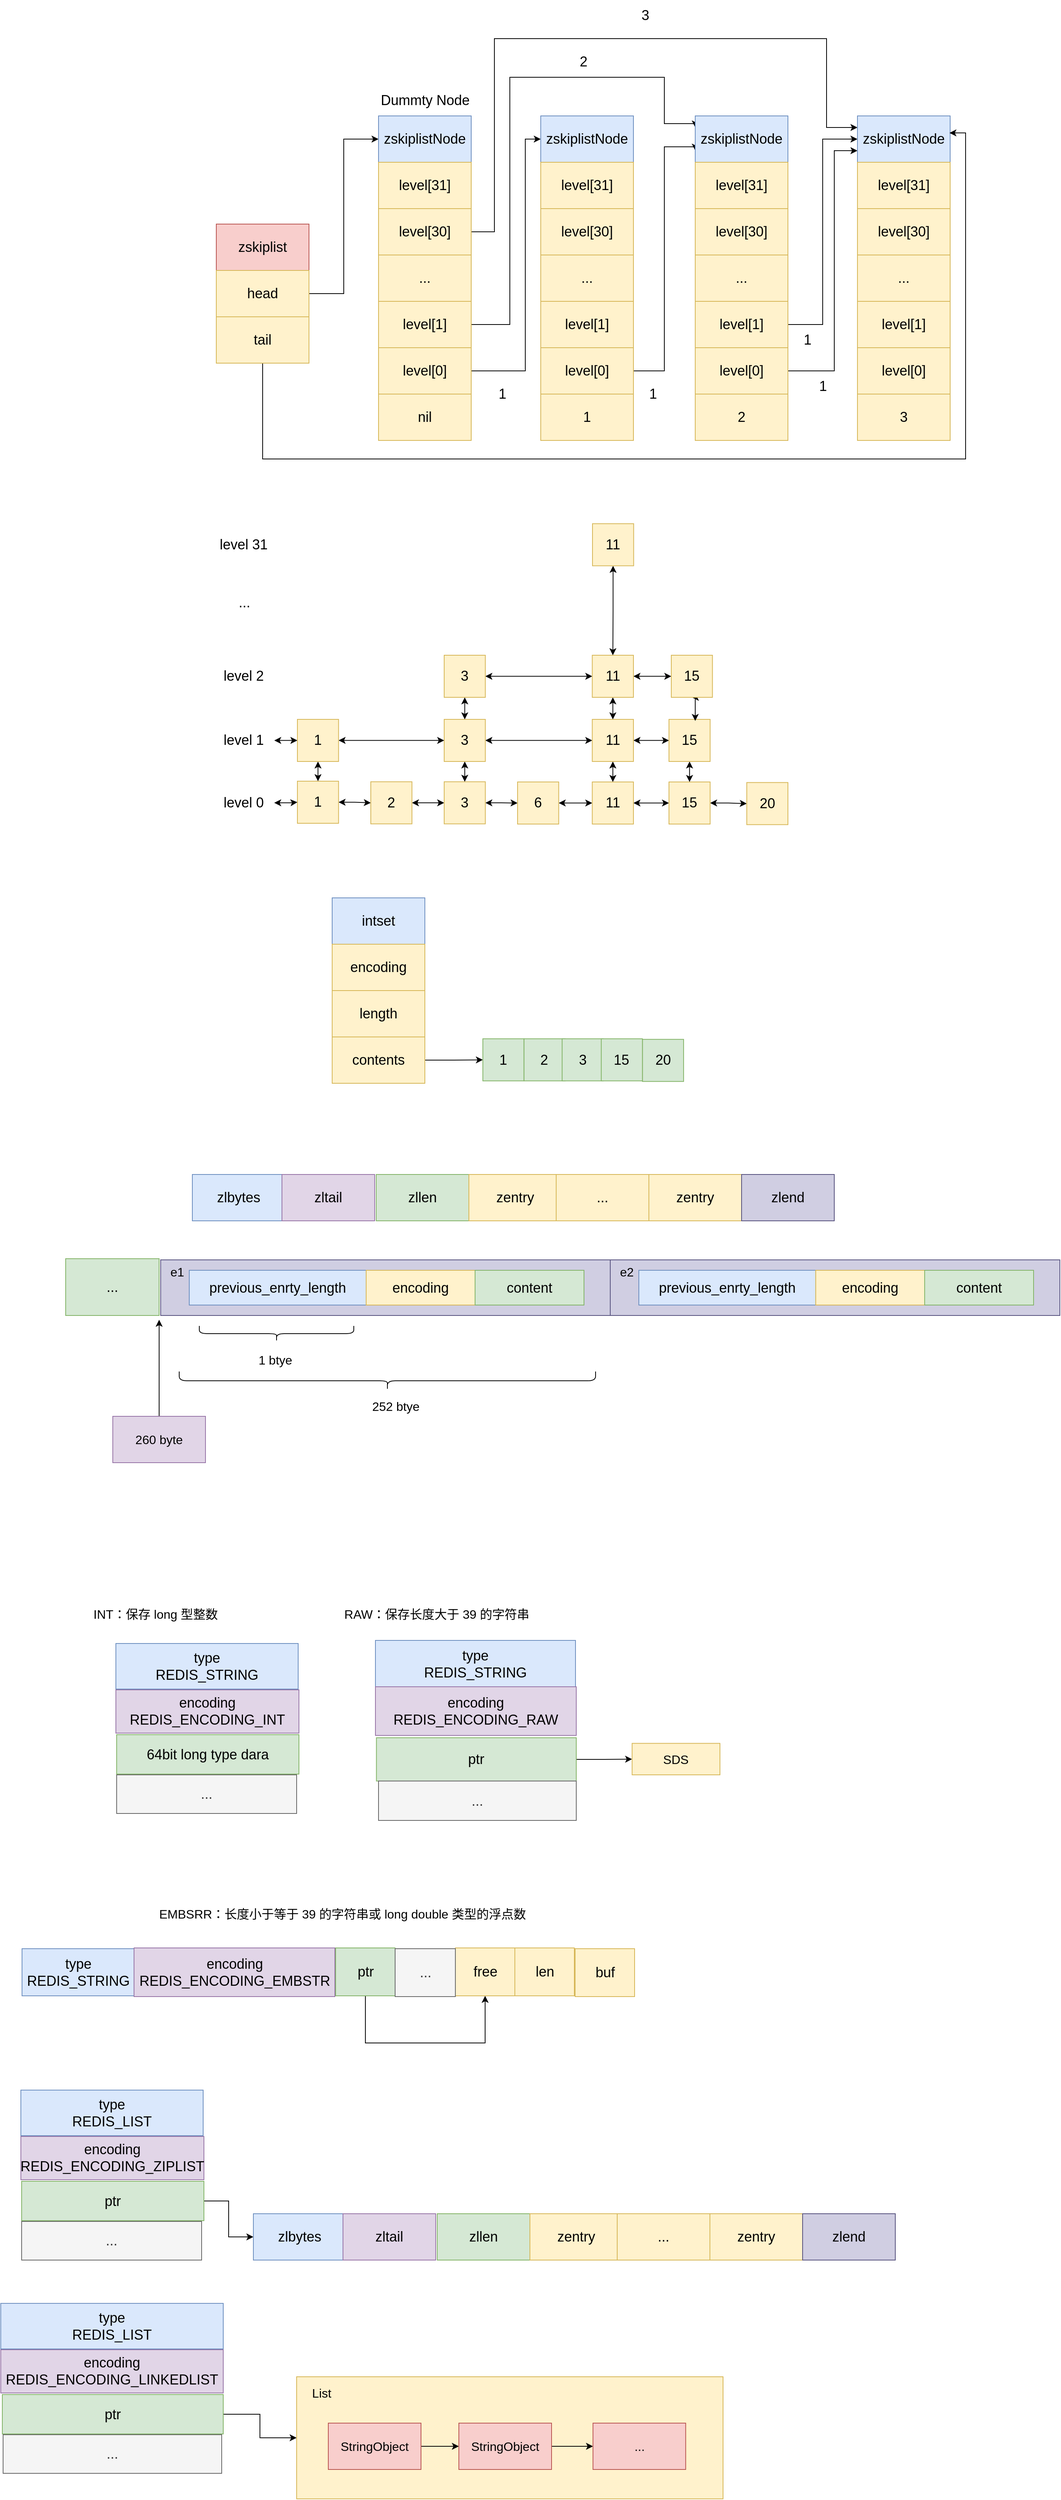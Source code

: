 <mxfile version="20.8.5" type="github">
  <diagram id="ZIAwAXZn9ePerRdKivL6" name="第 1 页">
    <mxGraphModel dx="2193" dy="955" grid="0" gridSize="10" guides="1" tooltips="1" connect="1" arrows="1" fold="1" page="0" pageScale="1" pageWidth="827" pageHeight="1169" math="0" shadow="0">
      <root>
        <mxCell id="0" />
        <mxCell id="1" parent="0" />
        <mxCell id="SnBnLp4Tew6um-3yCa1_-1" value="" style="rounded=0;whiteSpace=wrap;html=1;fillColor=#d0cee2;strokeColor=#56517e;" vertex="1" parent="1">
          <mxGeometry x="118" y="1670.5" width="582" height="72" as="geometry" />
        </mxCell>
        <mxCell id="UshNsqHxdjsS5kSMvI2R-27" style="edgeStyle=orthogonalEdgeStyle;rounded=0;orthogonalLoop=1;jettySize=auto;html=1;entryX=0;entryY=0.5;entryDx=0;entryDy=0;fontSize=18;" parent="1" source="UshNsqHxdjsS5kSMvI2R-106" target="UshNsqHxdjsS5kSMvI2R-2" edge="1">
          <mxGeometry relative="1" as="geometry" />
        </mxCell>
        <mxCell id="UshNsqHxdjsS5kSMvI2R-1" value="&lt;font style=&quot;font-size: 18px;&quot;&gt;zskiplist&lt;/font&gt;" style="rounded=0;whiteSpace=wrap;html=1;fillColor=#f8cecc;strokeColor=#b85450;" parent="1" vertex="1">
          <mxGeometry x="190" y="330" width="120" height="60" as="geometry" />
        </mxCell>
        <mxCell id="UshNsqHxdjsS5kSMvI2R-2" value="&lt;font style=&quot;font-size: 18px;&quot;&gt;zskiplistNode&lt;/font&gt;" style="rounded=0;whiteSpace=wrap;html=1;fillColor=#dae8fc;strokeColor=#6c8ebf;" parent="1" vertex="1">
          <mxGeometry x="400" y="190" width="120" height="60" as="geometry" />
        </mxCell>
        <mxCell id="UshNsqHxdjsS5kSMvI2R-4" value="&lt;font style=&quot;font-size: 18px;&quot;&gt;level[31]&lt;/font&gt;" style="rounded=0;whiteSpace=wrap;html=1;fillColor=#fff2cc;strokeColor=#d6b656;" parent="1" vertex="1">
          <mxGeometry x="400" y="250" width="120" height="60" as="geometry" />
        </mxCell>
        <mxCell id="UshNsqHxdjsS5kSMvI2R-42" style="edgeStyle=orthogonalEdgeStyle;rounded=0;orthogonalLoop=1;jettySize=auto;html=1;entryX=0;entryY=0.25;entryDx=0;entryDy=0;fontSize=18;" parent="1" source="UshNsqHxdjsS5kSMvI2R-5" target="UshNsqHxdjsS5kSMvI2R-31" edge="1">
          <mxGeometry relative="1" as="geometry">
            <Array as="points">
              <mxPoint x="550" y="340" />
              <mxPoint x="550" y="90" />
              <mxPoint x="980" y="90" />
              <mxPoint x="980" y="205" />
            </Array>
          </mxGeometry>
        </mxCell>
        <mxCell id="UshNsqHxdjsS5kSMvI2R-5" value="&lt;font style=&quot;font-size: 18px;&quot;&gt;level[30]&lt;/font&gt;" style="rounded=0;whiteSpace=wrap;html=1;fillColor=#fff2cc;strokeColor=#d6b656;" parent="1" vertex="1">
          <mxGeometry x="400" y="310" width="120" height="60" as="geometry" />
        </mxCell>
        <mxCell id="UshNsqHxdjsS5kSMvI2R-6" value="&lt;font style=&quot;font-size: 18px;&quot;&gt;...&lt;/font&gt;" style="rounded=0;whiteSpace=wrap;html=1;fillColor=#fff2cc;strokeColor=#d6b656;" parent="1" vertex="1">
          <mxGeometry x="400" y="370" width="120" height="60" as="geometry" />
        </mxCell>
        <mxCell id="UshNsqHxdjsS5kSMvI2R-30" style="edgeStyle=orthogonalEdgeStyle;rounded=0;orthogonalLoop=1;jettySize=auto;html=1;entryX=0;entryY=0.25;entryDx=0;entryDy=0;fontSize=18;" parent="1" source="UshNsqHxdjsS5kSMvI2R-7" target="UshNsqHxdjsS5kSMvI2R-19" edge="1">
          <mxGeometry relative="1" as="geometry">
            <Array as="points">
              <mxPoint x="570" y="460" />
              <mxPoint x="570" y="140" />
              <mxPoint x="770" y="140" />
              <mxPoint x="770" y="200" />
              <mxPoint x="830" y="200" />
              <mxPoint x="830" y="195" />
              <mxPoint x="810" y="195" />
            </Array>
          </mxGeometry>
        </mxCell>
        <mxCell id="UshNsqHxdjsS5kSMvI2R-7" value="&lt;font style=&quot;font-size: 18px;&quot;&gt;level[1]&lt;/font&gt;" style="rounded=0;whiteSpace=wrap;html=1;fillColor=#fff2cc;strokeColor=#d6b656;" parent="1" vertex="1">
          <mxGeometry x="400" y="430" width="120" height="60" as="geometry" />
        </mxCell>
        <mxCell id="UshNsqHxdjsS5kSMvI2R-28" style="edgeStyle=orthogonalEdgeStyle;rounded=0;orthogonalLoop=1;jettySize=auto;html=1;fontSize=18;entryX=0;entryY=0.5;entryDx=0;entryDy=0;" parent="1" source="UshNsqHxdjsS5kSMvI2R-8" target="UshNsqHxdjsS5kSMvI2R-11" edge="1">
          <mxGeometry relative="1" as="geometry">
            <Array as="points">
              <mxPoint x="590" y="520" />
              <mxPoint x="590" y="220" />
            </Array>
          </mxGeometry>
        </mxCell>
        <mxCell id="UshNsqHxdjsS5kSMvI2R-8" value="&lt;font style=&quot;font-size: 18px;&quot;&gt;level[0]&lt;/font&gt;" style="rounded=0;whiteSpace=wrap;html=1;fillColor=#fff2cc;strokeColor=#d6b656;" parent="1" vertex="1">
          <mxGeometry x="400" y="490" width="120" height="60" as="geometry" />
        </mxCell>
        <mxCell id="UshNsqHxdjsS5kSMvI2R-9" value="Dummty Node" style="text;html=1;align=center;verticalAlign=middle;resizable=0;points=[];autosize=1;strokeColor=none;fillColor=none;fontSize=18;" parent="1" vertex="1">
          <mxGeometry x="390" y="150" width="140" height="40" as="geometry" />
        </mxCell>
        <mxCell id="UshNsqHxdjsS5kSMvI2R-10" value="&lt;font style=&quot;font-size: 18px;&quot;&gt;nil&lt;/font&gt;" style="rounded=0;whiteSpace=wrap;html=1;fillColor=#fff2cc;strokeColor=#d6b656;" parent="1" vertex="1">
          <mxGeometry x="400" y="550" width="120" height="60" as="geometry" />
        </mxCell>
        <mxCell id="UshNsqHxdjsS5kSMvI2R-11" value="&lt;font style=&quot;font-size: 18px;&quot;&gt;zskiplistNode&lt;/font&gt;" style="rounded=0;whiteSpace=wrap;html=1;fillColor=#dae8fc;strokeColor=#6c8ebf;" parent="1" vertex="1">
          <mxGeometry x="610" y="190" width="120" height="60" as="geometry" />
        </mxCell>
        <mxCell id="UshNsqHxdjsS5kSMvI2R-12" value="&lt;font style=&quot;font-size: 18px;&quot;&gt;level[31]&lt;/font&gt;" style="rounded=0;whiteSpace=wrap;html=1;fillColor=#fff2cc;strokeColor=#d6b656;" parent="1" vertex="1">
          <mxGeometry x="610" y="250" width="120" height="60" as="geometry" />
        </mxCell>
        <mxCell id="UshNsqHxdjsS5kSMvI2R-13" value="&lt;font style=&quot;font-size: 18px;&quot;&gt;level[30]&lt;/font&gt;" style="rounded=0;whiteSpace=wrap;html=1;fillColor=#fff2cc;strokeColor=#d6b656;" parent="1" vertex="1">
          <mxGeometry x="610" y="310" width="120" height="60" as="geometry" />
        </mxCell>
        <mxCell id="UshNsqHxdjsS5kSMvI2R-14" value="&lt;font style=&quot;font-size: 18px;&quot;&gt;...&lt;/font&gt;" style="rounded=0;whiteSpace=wrap;html=1;fillColor=#fff2cc;strokeColor=#d6b656;" parent="1" vertex="1">
          <mxGeometry x="610" y="370" width="120" height="60" as="geometry" />
        </mxCell>
        <mxCell id="UshNsqHxdjsS5kSMvI2R-15" value="&lt;font style=&quot;font-size: 18px;&quot;&gt;level[1]&lt;/font&gt;" style="rounded=0;whiteSpace=wrap;html=1;fillColor=#fff2cc;strokeColor=#d6b656;" parent="1" vertex="1">
          <mxGeometry x="610" y="430" width="120" height="60" as="geometry" />
        </mxCell>
        <mxCell id="UshNsqHxdjsS5kSMvI2R-29" style="edgeStyle=orthogonalEdgeStyle;rounded=0;orthogonalLoop=1;jettySize=auto;html=1;entryX=0;entryY=0.75;entryDx=0;entryDy=0;fontSize=18;" parent="1" source="UshNsqHxdjsS5kSMvI2R-16" target="UshNsqHxdjsS5kSMvI2R-19" edge="1">
          <mxGeometry relative="1" as="geometry">
            <Array as="points">
              <mxPoint x="770" y="520" />
              <mxPoint x="770" y="230" />
              <mxPoint x="830" y="230" />
              <mxPoint x="830" y="225" />
            </Array>
          </mxGeometry>
        </mxCell>
        <mxCell id="UshNsqHxdjsS5kSMvI2R-16" value="&lt;font style=&quot;font-size: 18px;&quot;&gt;level[0]&lt;/font&gt;" style="rounded=0;whiteSpace=wrap;html=1;fillColor=#fff2cc;strokeColor=#d6b656;" parent="1" vertex="1">
          <mxGeometry x="610" y="490" width="120" height="60" as="geometry" />
        </mxCell>
        <mxCell id="UshNsqHxdjsS5kSMvI2R-18" value="&lt;font style=&quot;font-size: 18px;&quot;&gt;1&lt;/font&gt;" style="rounded=0;whiteSpace=wrap;html=1;fillColor=#fff2cc;strokeColor=#d6b656;" parent="1" vertex="1">
          <mxGeometry x="610" y="550" width="120" height="60" as="geometry" />
        </mxCell>
        <mxCell id="UshNsqHxdjsS5kSMvI2R-19" value="&lt;font style=&quot;font-size: 18px;&quot;&gt;zskiplistNode&lt;/font&gt;" style="rounded=0;whiteSpace=wrap;html=1;fillColor=#dae8fc;strokeColor=#6c8ebf;" parent="1" vertex="1">
          <mxGeometry x="810" y="190" width="120" height="60" as="geometry" />
        </mxCell>
        <mxCell id="UshNsqHxdjsS5kSMvI2R-20" value="&lt;font style=&quot;font-size: 18px;&quot;&gt;level[31]&lt;/font&gt;" style="rounded=0;whiteSpace=wrap;html=1;fillColor=#fff2cc;strokeColor=#d6b656;" parent="1" vertex="1">
          <mxGeometry x="810" y="250" width="120" height="60" as="geometry" />
        </mxCell>
        <mxCell id="UshNsqHxdjsS5kSMvI2R-21" value="&lt;font style=&quot;font-size: 18px;&quot;&gt;level[30]&lt;/font&gt;" style="rounded=0;whiteSpace=wrap;html=1;fillColor=#fff2cc;strokeColor=#d6b656;" parent="1" vertex="1">
          <mxGeometry x="810" y="310" width="120" height="60" as="geometry" />
        </mxCell>
        <mxCell id="UshNsqHxdjsS5kSMvI2R-22" value="&lt;font style=&quot;font-size: 18px;&quot;&gt;...&lt;/font&gt;" style="rounded=0;whiteSpace=wrap;html=1;fillColor=#fff2cc;strokeColor=#d6b656;" parent="1" vertex="1">
          <mxGeometry x="810" y="370" width="120" height="60" as="geometry" />
        </mxCell>
        <mxCell id="UshNsqHxdjsS5kSMvI2R-39" style="edgeStyle=orthogonalEdgeStyle;rounded=0;orthogonalLoop=1;jettySize=auto;html=1;fontSize=18;entryX=0;entryY=0.5;entryDx=0;entryDy=0;" parent="1" source="UshNsqHxdjsS5kSMvI2R-23" target="UshNsqHxdjsS5kSMvI2R-31" edge="1">
          <mxGeometry relative="1" as="geometry" />
        </mxCell>
        <mxCell id="UshNsqHxdjsS5kSMvI2R-23" value="&lt;font style=&quot;font-size: 18px;&quot;&gt;level[1]&lt;/font&gt;" style="rounded=0;whiteSpace=wrap;html=1;fillColor=#fff2cc;strokeColor=#d6b656;" parent="1" vertex="1">
          <mxGeometry x="810" y="430" width="120" height="60" as="geometry" />
        </mxCell>
        <mxCell id="UshNsqHxdjsS5kSMvI2R-40" style="edgeStyle=orthogonalEdgeStyle;rounded=0;orthogonalLoop=1;jettySize=auto;html=1;fontSize=18;entryX=0;entryY=0.75;entryDx=0;entryDy=0;" parent="1" source="UshNsqHxdjsS5kSMvI2R-24" target="UshNsqHxdjsS5kSMvI2R-31" edge="1">
          <mxGeometry relative="1" as="geometry">
            <Array as="points">
              <mxPoint x="990" y="520" />
              <mxPoint x="990" y="235" />
            </Array>
          </mxGeometry>
        </mxCell>
        <mxCell id="UshNsqHxdjsS5kSMvI2R-24" value="&lt;font style=&quot;font-size: 18px;&quot;&gt;level[0]&lt;/font&gt;" style="rounded=0;whiteSpace=wrap;html=1;fillColor=#fff2cc;strokeColor=#d6b656;" parent="1" vertex="1">
          <mxGeometry x="810" y="490" width="120" height="60" as="geometry" />
        </mxCell>
        <mxCell id="UshNsqHxdjsS5kSMvI2R-26" value="&lt;font style=&quot;font-size: 18px;&quot;&gt;2&lt;/font&gt;" style="rounded=0;whiteSpace=wrap;html=1;fillColor=#fff2cc;strokeColor=#d6b656;" parent="1" vertex="1">
          <mxGeometry x="810" y="550" width="120" height="60" as="geometry" />
        </mxCell>
        <mxCell id="UshNsqHxdjsS5kSMvI2R-31" value="&lt;font style=&quot;font-size: 18px;&quot;&gt;zskiplistNode&lt;/font&gt;" style="rounded=0;whiteSpace=wrap;html=1;fillColor=#dae8fc;strokeColor=#6c8ebf;" parent="1" vertex="1">
          <mxGeometry x="1020" y="190" width="120" height="60" as="geometry" />
        </mxCell>
        <mxCell id="UshNsqHxdjsS5kSMvI2R-32" value="&lt;font style=&quot;font-size: 18px;&quot;&gt;level[31]&lt;/font&gt;" style="rounded=0;whiteSpace=wrap;html=1;fillColor=#fff2cc;strokeColor=#d6b656;" parent="1" vertex="1">
          <mxGeometry x="1020" y="250" width="120" height="60" as="geometry" />
        </mxCell>
        <mxCell id="UshNsqHxdjsS5kSMvI2R-33" value="&lt;font style=&quot;font-size: 18px;&quot;&gt;level[30]&lt;/font&gt;" style="rounded=0;whiteSpace=wrap;html=1;fillColor=#fff2cc;strokeColor=#d6b656;" parent="1" vertex="1">
          <mxGeometry x="1020" y="310" width="120" height="60" as="geometry" />
        </mxCell>
        <mxCell id="UshNsqHxdjsS5kSMvI2R-34" value="&lt;font style=&quot;font-size: 18px;&quot;&gt;...&lt;/font&gt;" style="rounded=0;whiteSpace=wrap;html=1;fillColor=#fff2cc;strokeColor=#d6b656;" parent="1" vertex="1">
          <mxGeometry x="1020" y="370" width="120" height="60" as="geometry" />
        </mxCell>
        <mxCell id="UshNsqHxdjsS5kSMvI2R-35" value="&lt;font style=&quot;font-size: 18px;&quot;&gt;level[1]&lt;/font&gt;" style="rounded=0;whiteSpace=wrap;html=1;fillColor=#fff2cc;strokeColor=#d6b656;" parent="1" vertex="1">
          <mxGeometry x="1020" y="430" width="120" height="60" as="geometry" />
        </mxCell>
        <mxCell id="UshNsqHxdjsS5kSMvI2R-36" value="&lt;font style=&quot;font-size: 18px;&quot;&gt;level[0]&lt;/font&gt;" style="rounded=0;whiteSpace=wrap;html=1;fillColor=#fff2cc;strokeColor=#d6b656;" parent="1" vertex="1">
          <mxGeometry x="1020" y="490" width="120" height="60" as="geometry" />
        </mxCell>
        <mxCell id="UshNsqHxdjsS5kSMvI2R-38" value="&lt;font style=&quot;font-size: 18px;&quot;&gt;3&lt;/font&gt;" style="rounded=0;whiteSpace=wrap;html=1;fillColor=#fff2cc;strokeColor=#d6b656;" parent="1" vertex="1">
          <mxGeometry x="1020" y="550" width="120" height="60" as="geometry" />
        </mxCell>
        <mxCell id="UshNsqHxdjsS5kSMvI2R-43" value="3" style="text;html=1;align=center;verticalAlign=middle;resizable=0;points=[];autosize=1;strokeColor=none;fillColor=none;fontSize=18;" parent="1" vertex="1">
          <mxGeometry x="730" y="40" width="30" height="40" as="geometry" />
        </mxCell>
        <mxCell id="UshNsqHxdjsS5kSMvI2R-44" value="1" style="text;html=1;align=center;verticalAlign=middle;resizable=0;points=[];autosize=1;strokeColor=none;fillColor=none;fontSize=18;" parent="1" vertex="1">
          <mxGeometry x="545" y="530" width="30" height="40" as="geometry" />
        </mxCell>
        <mxCell id="UshNsqHxdjsS5kSMvI2R-45" value="1" style="text;html=1;align=center;verticalAlign=middle;resizable=0;points=[];autosize=1;strokeColor=none;fillColor=none;fontSize=18;" parent="1" vertex="1">
          <mxGeometry x="740" y="530" width="30" height="40" as="geometry" />
        </mxCell>
        <mxCell id="UshNsqHxdjsS5kSMvI2R-46" value="1" style="text;html=1;align=center;verticalAlign=middle;resizable=0;points=[];autosize=1;strokeColor=none;fillColor=none;fontSize=18;" parent="1" vertex="1">
          <mxGeometry x="960" y="520" width="30" height="40" as="geometry" />
        </mxCell>
        <mxCell id="UshNsqHxdjsS5kSMvI2R-47" value="1" style="text;html=1;align=center;verticalAlign=middle;resizable=0;points=[];autosize=1;strokeColor=none;fillColor=none;fontSize=18;" parent="1" vertex="1">
          <mxGeometry x="940" y="460" width="30" height="40" as="geometry" />
        </mxCell>
        <mxCell id="UshNsqHxdjsS5kSMvI2R-48" value="2" style="text;html=1;align=center;verticalAlign=middle;resizable=0;points=[];autosize=1;strokeColor=none;fillColor=none;fontSize=18;" parent="1" vertex="1">
          <mxGeometry x="650" y="100" width="30" height="40" as="geometry" />
        </mxCell>
        <mxCell id="UshNsqHxdjsS5kSMvI2R-64" value="" style="edgeStyle=orthogonalEdgeStyle;rounded=0;orthogonalLoop=1;jettySize=auto;html=1;fontSize=18;startArrow=classic;startFill=1;" parent="1" source="UshNsqHxdjsS5kSMvI2R-50" target="UshNsqHxdjsS5kSMvI2R-57" edge="1">
          <mxGeometry relative="1" as="geometry" />
        </mxCell>
        <mxCell id="UshNsqHxdjsS5kSMvI2R-50" value="&lt;font style=&quot;font-size: 18px;&quot;&gt;1&lt;/font&gt;" style="rounded=0;whiteSpace=wrap;html=1;fillColor=#fff2cc;strokeColor=#d6b656;" parent="1" vertex="1">
          <mxGeometry x="295" y="1051" width="53.29" height="54.5" as="geometry" />
        </mxCell>
        <mxCell id="UshNsqHxdjsS5kSMvI2R-51" value="level 31" style="text;html=1;align=center;verticalAlign=middle;resizable=0;points=[];autosize=1;strokeColor=none;fillColor=none;fontSize=18;" parent="1" vertex="1">
          <mxGeometry x="180" y="725" width="90" height="40" as="geometry" />
        </mxCell>
        <mxCell id="UshNsqHxdjsS5kSMvI2R-52" value="..." style="text;html=1;align=center;verticalAlign=middle;resizable=0;points=[];autosize=1;strokeColor=none;fillColor=none;fontSize=18;" parent="1" vertex="1">
          <mxGeometry x="209" y="803" width="33" height="34" as="geometry" />
        </mxCell>
        <mxCell id="UshNsqHxdjsS5kSMvI2R-54" value="level 2" style="text;html=1;align=center;verticalAlign=middle;resizable=0;points=[];autosize=1;strokeColor=none;fillColor=none;fontSize=18;" parent="1" vertex="1">
          <mxGeometry x="185" y="895.25" width="80" height="40" as="geometry" />
        </mxCell>
        <mxCell id="UshNsqHxdjsS5kSMvI2R-85" value="" style="edgeStyle=orthogonalEdgeStyle;rounded=0;orthogonalLoop=1;jettySize=auto;html=1;fontSize=18;startArrow=classic;startFill=1;" parent="1" source="UshNsqHxdjsS5kSMvI2R-55" target="UshNsqHxdjsS5kSMvI2R-80" edge="1">
          <mxGeometry relative="1" as="geometry" />
        </mxCell>
        <mxCell id="UshNsqHxdjsS5kSMvI2R-55" value="level 1" style="text;html=1;align=center;verticalAlign=middle;resizable=0;points=[];autosize=1;strokeColor=none;fillColor=none;fontSize=18;" parent="1" vertex="1">
          <mxGeometry x="185" y="978.25" width="80" height="40" as="geometry" />
        </mxCell>
        <mxCell id="UshNsqHxdjsS5kSMvI2R-86" value="" style="edgeStyle=orthogonalEdgeStyle;rounded=0;orthogonalLoop=1;jettySize=auto;html=1;fontSize=18;startArrow=classic;startFill=1;" parent="1" source="UshNsqHxdjsS5kSMvI2R-56" target="UshNsqHxdjsS5kSMvI2R-50" edge="1">
          <mxGeometry relative="1" as="geometry" />
        </mxCell>
        <mxCell id="UshNsqHxdjsS5kSMvI2R-56" value="level 0" style="text;html=1;align=center;verticalAlign=middle;resizable=0;points=[];autosize=1;strokeColor=none;fillColor=none;fontSize=18;" parent="1" vertex="1">
          <mxGeometry x="185" y="1059" width="80" height="40" as="geometry" />
        </mxCell>
        <mxCell id="UshNsqHxdjsS5kSMvI2R-65" value="" style="edgeStyle=orthogonalEdgeStyle;rounded=0;orthogonalLoop=1;jettySize=auto;html=1;fontSize=18;startArrow=classic;startFill=1;" parent="1" source="UshNsqHxdjsS5kSMvI2R-57" target="UshNsqHxdjsS5kSMvI2R-58" edge="1">
          <mxGeometry relative="1" as="geometry" />
        </mxCell>
        <mxCell id="UshNsqHxdjsS5kSMvI2R-57" value="&lt;font style=&quot;font-size: 18px;&quot;&gt;2&lt;/font&gt;" style="rounded=0;whiteSpace=wrap;html=1;fillColor=#fff2cc;strokeColor=#d6b656;" parent="1" vertex="1">
          <mxGeometry x="390" y="1051.75" width="53.29" height="54.5" as="geometry" />
        </mxCell>
        <mxCell id="UshNsqHxdjsS5kSMvI2R-66" value="" style="edgeStyle=orthogonalEdgeStyle;rounded=0;orthogonalLoop=1;jettySize=auto;html=1;fontSize=18;startArrow=classic;startFill=1;" parent="1" source="UshNsqHxdjsS5kSMvI2R-58" target="UshNsqHxdjsS5kSMvI2R-60" edge="1">
          <mxGeometry relative="1" as="geometry" />
        </mxCell>
        <mxCell id="UshNsqHxdjsS5kSMvI2R-58" value="&lt;font style=&quot;font-size: 18px;&quot;&gt;3&lt;/font&gt;" style="rounded=0;whiteSpace=wrap;html=1;fillColor=#fff2cc;strokeColor=#d6b656;" parent="1" vertex="1">
          <mxGeometry x="485" y="1051.75" width="53.29" height="54.5" as="geometry" />
        </mxCell>
        <mxCell id="UshNsqHxdjsS5kSMvI2R-67" value="" style="edgeStyle=orthogonalEdgeStyle;rounded=0;orthogonalLoop=1;jettySize=auto;html=1;fontSize=18;startArrow=classic;startFill=1;" parent="1" source="UshNsqHxdjsS5kSMvI2R-60" target="UshNsqHxdjsS5kSMvI2R-61" edge="1">
          <mxGeometry relative="1" as="geometry" />
        </mxCell>
        <mxCell id="UshNsqHxdjsS5kSMvI2R-60" value="&lt;font style=&quot;font-size: 18px;&quot;&gt;6&lt;/font&gt;" style="rounded=0;whiteSpace=wrap;html=1;fillColor=#fff2cc;strokeColor=#d6b656;" parent="1" vertex="1">
          <mxGeometry x="580" y="1052" width="53.29" height="54.5" as="geometry" />
        </mxCell>
        <mxCell id="UshNsqHxdjsS5kSMvI2R-68" value="" style="edgeStyle=orthogonalEdgeStyle;rounded=0;orthogonalLoop=1;jettySize=auto;html=1;fontSize=18;startArrow=classic;startFill=1;" parent="1" source="UshNsqHxdjsS5kSMvI2R-61" target="UshNsqHxdjsS5kSMvI2R-62" edge="1">
          <mxGeometry relative="1" as="geometry" />
        </mxCell>
        <mxCell id="UshNsqHxdjsS5kSMvI2R-61" value="&lt;font style=&quot;font-size: 18px;&quot;&gt;11&lt;/font&gt;" style="rounded=0;whiteSpace=wrap;html=1;fillColor=#fff2cc;strokeColor=#d6b656;" parent="1" vertex="1">
          <mxGeometry x="676.71" y="1052" width="53.29" height="54.5" as="geometry" />
        </mxCell>
        <mxCell id="UshNsqHxdjsS5kSMvI2R-69" value="" style="edgeStyle=orthogonalEdgeStyle;rounded=0;orthogonalLoop=1;jettySize=auto;html=1;fontSize=18;startArrow=classic;startFill=1;" parent="1" source="UshNsqHxdjsS5kSMvI2R-62" target="UshNsqHxdjsS5kSMvI2R-63" edge="1">
          <mxGeometry relative="1" as="geometry" />
        </mxCell>
        <mxCell id="UshNsqHxdjsS5kSMvI2R-62" value="&lt;font style=&quot;font-size: 18px;&quot;&gt;15&lt;/font&gt;" style="rounded=0;whiteSpace=wrap;html=1;fillColor=#fff2cc;strokeColor=#d6b656;" parent="1" vertex="1">
          <mxGeometry x="776" y="1052" width="53.29" height="54.5" as="geometry" />
        </mxCell>
        <mxCell id="UshNsqHxdjsS5kSMvI2R-63" value="&lt;font style=&quot;font-size: 18px;&quot;&gt;20&lt;/font&gt;" style="rounded=0;whiteSpace=wrap;html=1;fillColor=#fff2cc;strokeColor=#d6b656;" parent="1" vertex="1">
          <mxGeometry x="876.71" y="1052.75" width="53.29" height="54.5" as="geometry" />
        </mxCell>
        <mxCell id="UshNsqHxdjsS5kSMvI2R-88" style="edgeStyle=orthogonalEdgeStyle;rounded=0;orthogonalLoop=1;jettySize=auto;html=1;fontSize=18;startArrow=classic;startFill=1;" parent="1" source="UshNsqHxdjsS5kSMvI2R-78" target="UshNsqHxdjsS5kSMvI2R-81" edge="1">
          <mxGeometry relative="1" as="geometry" />
        </mxCell>
        <mxCell id="UshNsqHxdjsS5kSMvI2R-91" value="" style="edgeStyle=orthogonalEdgeStyle;rounded=0;orthogonalLoop=1;jettySize=auto;html=1;fontSize=18;startArrow=classic;startFill=1;" parent="1" source="UshNsqHxdjsS5kSMvI2R-78" target="UshNsqHxdjsS5kSMvI2R-58" edge="1">
          <mxGeometry relative="1" as="geometry" />
        </mxCell>
        <mxCell id="UshNsqHxdjsS5kSMvI2R-78" value="&lt;font style=&quot;font-size: 18px;&quot;&gt;3&lt;/font&gt;" style="rounded=0;whiteSpace=wrap;html=1;fillColor=#fff2cc;strokeColor=#d6b656;" parent="1" vertex="1">
          <mxGeometry x="485" y="971" width="53.29" height="54.5" as="geometry" />
        </mxCell>
        <mxCell id="UshNsqHxdjsS5kSMvI2R-87" style="edgeStyle=orthogonalEdgeStyle;rounded=0;orthogonalLoop=1;jettySize=auto;html=1;fontSize=18;startArrow=classic;startFill=1;" parent="1" source="UshNsqHxdjsS5kSMvI2R-80" target="UshNsqHxdjsS5kSMvI2R-78" edge="1">
          <mxGeometry relative="1" as="geometry" />
        </mxCell>
        <mxCell id="UshNsqHxdjsS5kSMvI2R-90" value="" style="edgeStyle=orthogonalEdgeStyle;rounded=0;orthogonalLoop=1;jettySize=auto;html=1;fontSize=18;startArrow=classic;startFill=1;" parent="1" source="UshNsqHxdjsS5kSMvI2R-80" target="UshNsqHxdjsS5kSMvI2R-50" edge="1">
          <mxGeometry relative="1" as="geometry" />
        </mxCell>
        <mxCell id="UshNsqHxdjsS5kSMvI2R-80" value="&lt;font style=&quot;font-size: 18px;&quot;&gt;1&lt;/font&gt;" style="rounded=0;whiteSpace=wrap;html=1;fillColor=#fff2cc;strokeColor=#d6b656;" parent="1" vertex="1">
          <mxGeometry x="295" y="971" width="53.29" height="54.5" as="geometry" />
        </mxCell>
        <mxCell id="UshNsqHxdjsS5kSMvI2R-89" style="edgeStyle=orthogonalEdgeStyle;rounded=0;orthogonalLoop=1;jettySize=auto;html=1;entryX=0;entryY=0.5;entryDx=0;entryDy=0;fontSize=18;startArrow=classic;startFill=1;" parent="1" source="UshNsqHxdjsS5kSMvI2R-81" target="UshNsqHxdjsS5kSMvI2R-83" edge="1">
          <mxGeometry relative="1" as="geometry" />
        </mxCell>
        <mxCell id="UshNsqHxdjsS5kSMvI2R-92" value="" style="edgeStyle=orthogonalEdgeStyle;rounded=0;orthogonalLoop=1;jettySize=auto;html=1;fontSize=18;startArrow=classic;startFill=1;" parent="1" source="UshNsqHxdjsS5kSMvI2R-81" target="UshNsqHxdjsS5kSMvI2R-61" edge="1">
          <mxGeometry relative="1" as="geometry" />
        </mxCell>
        <mxCell id="UshNsqHxdjsS5kSMvI2R-81" value="&lt;font style=&quot;font-size: 18px;&quot;&gt;11&lt;/font&gt;" style="rounded=0;whiteSpace=wrap;html=1;fillColor=#fff2cc;strokeColor=#d6b656;" parent="1" vertex="1">
          <mxGeometry x="676.71" y="971" width="53.29" height="54.5" as="geometry" />
        </mxCell>
        <mxCell id="UshNsqHxdjsS5kSMvI2R-93" value="" style="edgeStyle=orthogonalEdgeStyle;rounded=0;orthogonalLoop=1;jettySize=auto;html=1;fontSize=18;startArrow=classic;startFill=1;" parent="1" source="UshNsqHxdjsS5kSMvI2R-83" target="UshNsqHxdjsS5kSMvI2R-62" edge="1">
          <mxGeometry relative="1" as="geometry" />
        </mxCell>
        <mxCell id="UshNsqHxdjsS5kSMvI2R-83" value="&lt;font style=&quot;font-size: 18px;&quot;&gt;15&lt;/font&gt;" style="rounded=0;whiteSpace=wrap;html=1;fillColor=#fff2cc;strokeColor=#d6b656;" parent="1" vertex="1">
          <mxGeometry x="776" y="971" width="53.29" height="54.5" as="geometry" />
        </mxCell>
        <mxCell id="UshNsqHxdjsS5kSMvI2R-98" style="edgeStyle=orthogonalEdgeStyle;rounded=0;orthogonalLoop=1;jettySize=auto;html=1;fontSize=18;startArrow=classic;startFill=1;" parent="1" source="UshNsqHxdjsS5kSMvI2R-94" target="UshNsqHxdjsS5kSMvI2R-96" edge="1">
          <mxGeometry relative="1" as="geometry" />
        </mxCell>
        <mxCell id="UshNsqHxdjsS5kSMvI2R-102" style="edgeStyle=orthogonalEdgeStyle;rounded=0;orthogonalLoop=1;jettySize=auto;html=1;fontSize=18;startArrow=classic;startFill=1;" parent="1" source="UshNsqHxdjsS5kSMvI2R-94" target="UshNsqHxdjsS5kSMvI2R-78" edge="1">
          <mxGeometry relative="1" as="geometry" />
        </mxCell>
        <mxCell id="UshNsqHxdjsS5kSMvI2R-94" value="&lt;font style=&quot;font-size: 18px;&quot;&gt;3&lt;/font&gt;" style="rounded=0;whiteSpace=wrap;html=1;fillColor=#fff2cc;strokeColor=#d6b656;" parent="1" vertex="1">
          <mxGeometry x="485" y="888" width="53.29" height="54.5" as="geometry" />
        </mxCell>
        <mxCell id="UshNsqHxdjsS5kSMvI2R-99" style="edgeStyle=orthogonalEdgeStyle;rounded=0;orthogonalLoop=1;jettySize=auto;html=1;fontSize=18;startArrow=classic;startFill=1;" parent="1" source="UshNsqHxdjsS5kSMvI2R-96" target="UshNsqHxdjsS5kSMvI2R-97" edge="1">
          <mxGeometry relative="1" as="geometry" />
        </mxCell>
        <mxCell id="UshNsqHxdjsS5kSMvI2R-101" style="edgeStyle=orthogonalEdgeStyle;rounded=0;orthogonalLoop=1;jettySize=auto;html=1;fontSize=18;startArrow=classic;startFill=1;" parent="1" source="UshNsqHxdjsS5kSMvI2R-96" target="UshNsqHxdjsS5kSMvI2R-81" edge="1">
          <mxGeometry relative="1" as="geometry" />
        </mxCell>
        <mxCell id="UshNsqHxdjsS5kSMvI2R-96" value="&lt;font style=&quot;font-size: 18px;&quot;&gt;11&lt;/font&gt;" style="rounded=0;whiteSpace=wrap;html=1;fillColor=#fff2cc;strokeColor=#d6b656;" parent="1" vertex="1">
          <mxGeometry x="676.71" y="888" width="53.29" height="54.5" as="geometry" />
        </mxCell>
        <mxCell id="UshNsqHxdjsS5kSMvI2R-100" style="edgeStyle=orthogonalEdgeStyle;rounded=0;orthogonalLoop=1;jettySize=auto;html=1;exitX=0.5;exitY=1;exitDx=0;exitDy=0;entryX=0.638;entryY=0.037;entryDx=0;entryDy=0;entryPerimeter=0;fontSize=18;startArrow=classic;startFill=1;" parent="1" source="UshNsqHxdjsS5kSMvI2R-97" target="UshNsqHxdjsS5kSMvI2R-83" edge="1">
          <mxGeometry relative="1" as="geometry" />
        </mxCell>
        <mxCell id="UshNsqHxdjsS5kSMvI2R-97" value="&lt;font style=&quot;font-size: 18px;&quot;&gt;15&lt;/font&gt;" style="rounded=0;whiteSpace=wrap;html=1;fillColor=#fff2cc;strokeColor=#d6b656;" parent="1" vertex="1">
          <mxGeometry x="779" y="888" width="53.29" height="54.5" as="geometry" />
        </mxCell>
        <mxCell id="UshNsqHxdjsS5kSMvI2R-104" style="edgeStyle=orthogonalEdgeStyle;rounded=0;orthogonalLoop=1;jettySize=auto;html=1;entryX=0.5;entryY=0;entryDx=0;entryDy=0;fontSize=18;startArrow=classic;startFill=1;" parent="1" source="UshNsqHxdjsS5kSMvI2R-103" target="UshNsqHxdjsS5kSMvI2R-96" edge="1">
          <mxGeometry relative="1" as="geometry" />
        </mxCell>
        <mxCell id="UshNsqHxdjsS5kSMvI2R-103" value="&lt;font style=&quot;font-size: 18px;&quot;&gt;11&lt;/font&gt;" style="rounded=0;whiteSpace=wrap;html=1;fillColor=#fff2cc;strokeColor=#d6b656;" parent="1" vertex="1">
          <mxGeometry x="677" y="717.75" width="53.29" height="54.5" as="geometry" />
        </mxCell>
        <mxCell id="UshNsqHxdjsS5kSMvI2R-106" value="&lt;font style=&quot;font-size: 18px;&quot;&gt;head&lt;/font&gt;" style="rounded=0;whiteSpace=wrap;html=1;fillColor=#fff2cc;strokeColor=#d6b656;" parent="1" vertex="1">
          <mxGeometry x="190" y="390" width="120" height="60" as="geometry" />
        </mxCell>
        <mxCell id="UshNsqHxdjsS5kSMvI2R-109" style="edgeStyle=orthogonalEdgeStyle;rounded=0;orthogonalLoop=1;jettySize=auto;html=1;entryX=0.992;entryY=0.367;entryDx=0;entryDy=0;entryPerimeter=0;fontSize=18;startArrow=none;startFill=0;" parent="1" source="UshNsqHxdjsS5kSMvI2R-107" target="UshNsqHxdjsS5kSMvI2R-31" edge="1">
          <mxGeometry relative="1" as="geometry">
            <Array as="points">
              <mxPoint x="250" y="634" />
              <mxPoint x="1160" y="634" />
              <mxPoint x="1160" y="212" />
            </Array>
          </mxGeometry>
        </mxCell>
        <mxCell id="UshNsqHxdjsS5kSMvI2R-107" value="&lt;font style=&quot;font-size: 18px;&quot;&gt;tail&lt;/font&gt;" style="rounded=0;whiteSpace=wrap;html=1;fillColor=#fff2cc;strokeColor=#d6b656;" parent="1" vertex="1">
          <mxGeometry x="190" y="450" width="120" height="60" as="geometry" />
        </mxCell>
        <mxCell id="gjb0lOqH7ImPk5u6-Pmm-1" value="&lt;span style=&quot;font-size: 18px;&quot;&gt;intset&lt;/span&gt;" style="rounded=0;whiteSpace=wrap;html=1;fillColor=#dae8fc;strokeColor=#6c8ebf;" parent="1" vertex="1">
          <mxGeometry x="340" y="1202" width="120" height="60" as="geometry" />
        </mxCell>
        <mxCell id="gjb0lOqH7ImPk5u6-Pmm-2" value="&lt;span style=&quot;font-size: 18px;&quot;&gt;encoding&lt;/span&gt;" style="rounded=0;whiteSpace=wrap;html=1;fillColor=#fff2cc;strokeColor=#d6b656;" parent="1" vertex="1">
          <mxGeometry x="340" y="1262" width="120" height="60" as="geometry" />
        </mxCell>
        <mxCell id="gjb0lOqH7ImPk5u6-Pmm-3" value="&lt;span style=&quot;font-size: 18px;&quot;&gt;length&lt;/span&gt;" style="rounded=0;whiteSpace=wrap;html=1;fillColor=#fff2cc;strokeColor=#d6b656;" parent="1" vertex="1">
          <mxGeometry x="340" y="1322" width="120" height="60" as="geometry" />
        </mxCell>
        <mxCell id="gjb0lOqH7ImPk5u6-Pmm-11" style="edgeStyle=orthogonalEdgeStyle;rounded=0;orthogonalLoop=1;jettySize=auto;html=1;entryX=0;entryY=0.5;entryDx=0;entryDy=0;" parent="1" source="gjb0lOqH7ImPk5u6-Pmm-4" target="gjb0lOqH7ImPk5u6-Pmm-6" edge="1">
          <mxGeometry relative="1" as="geometry" />
        </mxCell>
        <mxCell id="gjb0lOqH7ImPk5u6-Pmm-4" value="&lt;font style=&quot;font-size: 18px;&quot;&gt;contents&lt;/font&gt;" style="rounded=0;whiteSpace=wrap;html=1;fillColor=#fff2cc;strokeColor=#d6b656;" parent="1" vertex="1">
          <mxGeometry x="340" y="1382" width="120" height="60" as="geometry" />
        </mxCell>
        <mxCell id="gjb0lOqH7ImPk5u6-Pmm-6" value="&lt;font style=&quot;font-size: 18px;&quot;&gt;1&lt;/font&gt;" style="rounded=0;whiteSpace=wrap;html=1;fillColor=#d5e8d4;strokeColor=#82b366;" parent="1" vertex="1">
          <mxGeometry x="535.07" y="1384.38" width="53.29" height="54.5" as="geometry" />
        </mxCell>
        <mxCell id="gjb0lOqH7ImPk5u6-Pmm-7" value="&lt;font style=&quot;font-size: 18px;&quot;&gt;2&lt;/font&gt;" style="rounded=0;whiteSpace=wrap;html=1;fillColor=#d5e8d4;strokeColor=#82b366;" parent="1" vertex="1">
          <mxGeometry x="588.36" y="1384.38" width="53.29" height="54.5" as="geometry" />
        </mxCell>
        <mxCell id="gjb0lOqH7ImPk5u6-Pmm-8" value="&lt;font style=&quot;font-size: 18px;&quot;&gt;3&lt;/font&gt;" style="rounded=0;whiteSpace=wrap;html=1;fillColor=#d5e8d4;strokeColor=#82b366;" parent="1" vertex="1">
          <mxGeometry x="637.71" y="1384.38" width="53.29" height="54.5" as="geometry" />
        </mxCell>
        <mxCell id="gjb0lOqH7ImPk5u6-Pmm-9" value="&lt;font style=&quot;font-size: 18px;&quot;&gt;20&lt;/font&gt;" style="rounded=0;whiteSpace=wrap;html=1;fillColor=#d5e8d4;strokeColor=#82b366;" parent="1" vertex="1">
          <mxGeometry x="741.65" y="1385.13" width="53.29" height="54.5" as="geometry" />
        </mxCell>
        <mxCell id="gjb0lOqH7ImPk5u6-Pmm-10" value="&lt;font style=&quot;font-size: 18px;&quot;&gt;15&lt;/font&gt;" style="rounded=0;whiteSpace=wrap;html=1;fillColor=#d5e8d4;strokeColor=#82b366;" parent="1" vertex="1">
          <mxGeometry x="688.36" y="1384.38" width="53.29" height="54.5" as="geometry" />
        </mxCell>
        <mxCell id="gjb0lOqH7ImPk5u6-Pmm-17" value="&lt;font style=&quot;font-size: 18px;&quot;&gt;zlbytes&lt;/font&gt;" style="rounded=0;whiteSpace=wrap;html=1;fillColor=#dae8fc;strokeColor=#6c8ebf;" parent="1" vertex="1">
          <mxGeometry x="159" y="1560" width="120" height="60" as="geometry" />
        </mxCell>
        <mxCell id="gjb0lOqH7ImPk5u6-Pmm-18" value="&lt;font style=&quot;font-size: 18px;&quot;&gt;zltail&lt;/font&gt;" style="rounded=0;whiteSpace=wrap;html=1;fillColor=#e1d5e7;strokeColor=#9673a6;" parent="1" vertex="1">
          <mxGeometry x="275" y="1560" width="120" height="60" as="geometry" />
        </mxCell>
        <mxCell id="gjb0lOqH7ImPk5u6-Pmm-19" value="&lt;font style=&quot;font-size: 18px;&quot;&gt;zllen&lt;/font&gt;" style="rounded=0;whiteSpace=wrap;html=1;fillColor=#d5e8d4;strokeColor=#82b366;" parent="1" vertex="1">
          <mxGeometry x="397" y="1560" width="120" height="60" as="geometry" />
        </mxCell>
        <mxCell id="gjb0lOqH7ImPk5u6-Pmm-20" value="&lt;font style=&quot;font-size: 18px;&quot;&gt;zentry&lt;/font&gt;" style="rounded=0;whiteSpace=wrap;html=1;fillColor=#fff2cc;strokeColor=#d6b656;" parent="1" vertex="1">
          <mxGeometry x="517" y="1560" width="120" height="60" as="geometry" />
        </mxCell>
        <mxCell id="gjb0lOqH7ImPk5u6-Pmm-21" value="&lt;font style=&quot;font-size: 18px;&quot;&gt;...&lt;/font&gt;" style="rounded=0;whiteSpace=wrap;html=1;fillColor=#fff2cc;strokeColor=#d6b656;" parent="1" vertex="1">
          <mxGeometry x="630" y="1560" width="120" height="60" as="geometry" />
        </mxCell>
        <mxCell id="gjb0lOqH7ImPk5u6-Pmm-22" value="&lt;font style=&quot;font-size: 18px;&quot;&gt;zentry&lt;/font&gt;" style="rounded=0;whiteSpace=wrap;html=1;fillColor=#fff2cc;strokeColor=#d6b656;" parent="1" vertex="1">
          <mxGeometry x="750" y="1560" width="120" height="60" as="geometry" />
        </mxCell>
        <mxCell id="gjb0lOqH7ImPk5u6-Pmm-23" value="&lt;font style=&quot;font-size: 18px;&quot;&gt;zlend&lt;/font&gt;" style="rounded=0;whiteSpace=wrap;html=1;fillColor=#d0cee2;strokeColor=#56517e;" parent="1" vertex="1">
          <mxGeometry x="870" y="1560" width="120" height="60" as="geometry" />
        </mxCell>
        <mxCell id="gjb0lOqH7ImPk5u6-Pmm-24" value="&lt;span style=&quot;font-size: 18px;&quot;&gt;previous_enrty_length&lt;/span&gt;" style="rounded=0;whiteSpace=wrap;html=1;fillColor=#dae8fc;strokeColor=#6c8ebf;" parent="1" vertex="1">
          <mxGeometry x="155" y="1684" width="229" height="45" as="geometry" />
        </mxCell>
        <mxCell id="gjb0lOqH7ImPk5u6-Pmm-25" value="&lt;span style=&quot;font-size: 18px;&quot;&gt;encoding&lt;/span&gt;" style="rounded=0;whiteSpace=wrap;html=1;fillColor=#fff2cc;strokeColor=#d6b656;" parent="1" vertex="1">
          <mxGeometry x="384" y="1684" width="141" height="45" as="geometry" />
        </mxCell>
        <mxCell id="gjb0lOqH7ImPk5u6-Pmm-26" value="&lt;span style=&quot;font-size: 18px;&quot;&gt;content&lt;/span&gt;" style="rounded=0;whiteSpace=wrap;html=1;fillColor=#d5e8d4;strokeColor=#82b366;" parent="1" vertex="1">
          <mxGeometry x="525" y="1684" width="141" height="45" as="geometry" />
        </mxCell>
        <mxCell id="SnBnLp4Tew6um-3yCa1_-2" value="&lt;font style=&quot;font-size: 16px;&quot;&gt;e1&lt;/font&gt;" style="text;html=1;align=center;verticalAlign=middle;resizable=0;points=[];autosize=1;strokeColor=none;fillColor=none;" vertex="1" parent="1">
          <mxGeometry x="121" y="1670.5" width="36" height="31" as="geometry" />
        </mxCell>
        <mxCell id="SnBnLp4Tew6um-3yCa1_-3" value="" style="rounded=0;whiteSpace=wrap;html=1;fillColor=#d0cee2;strokeColor=#56517e;" vertex="1" parent="1">
          <mxGeometry x="700" y="1670.5" width="582" height="72" as="geometry" />
        </mxCell>
        <mxCell id="SnBnLp4Tew6um-3yCa1_-4" value="&lt;span style=&quot;font-size: 18px;&quot;&gt;previous_enrty_length&lt;/span&gt;" style="rounded=0;whiteSpace=wrap;html=1;fillColor=#dae8fc;strokeColor=#6c8ebf;" vertex="1" parent="1">
          <mxGeometry x="737" y="1684" width="229" height="45" as="geometry" />
        </mxCell>
        <mxCell id="SnBnLp4Tew6um-3yCa1_-5" value="&lt;span style=&quot;font-size: 18px;&quot;&gt;encoding&lt;/span&gt;" style="rounded=0;whiteSpace=wrap;html=1;fillColor=#fff2cc;strokeColor=#d6b656;" vertex="1" parent="1">
          <mxGeometry x="966" y="1684" width="141" height="45" as="geometry" />
        </mxCell>
        <mxCell id="SnBnLp4Tew6um-3yCa1_-6" value="&lt;span style=&quot;font-size: 18px;&quot;&gt;content&lt;/span&gt;" style="rounded=0;whiteSpace=wrap;html=1;fillColor=#d5e8d4;strokeColor=#82b366;" vertex="1" parent="1">
          <mxGeometry x="1107" y="1684" width="141" height="45" as="geometry" />
        </mxCell>
        <mxCell id="SnBnLp4Tew6um-3yCa1_-7" value="&lt;font style=&quot;font-size: 16px;&quot;&gt;e2&lt;/font&gt;" style="text;html=1;align=center;verticalAlign=middle;resizable=0;points=[];autosize=1;strokeColor=none;fillColor=none;" vertex="1" parent="1">
          <mxGeometry x="703" y="1670.5" width="36" height="31" as="geometry" />
        </mxCell>
        <mxCell id="SnBnLp4Tew6um-3yCa1_-8" value="&lt;font style=&quot;font-size: 18px;&quot;&gt;...&lt;/font&gt;" style="rounded=0;whiteSpace=wrap;html=1;fillColor=#d5e8d4;strokeColor=#82b366;" vertex="1" parent="1">
          <mxGeometry x="-5" y="1669" width="121" height="73.5" as="geometry" />
        </mxCell>
        <mxCell id="SnBnLp4Tew6um-3yCa1_-9" value="" style="shape=curlyBracket;whiteSpace=wrap;html=1;rounded=1;flipH=1;labelPosition=right;verticalLabelPosition=middle;align=left;verticalAlign=middle;fontSize=16;direction=north;" vertex="1" parent="1">
          <mxGeometry x="168" y="1756" width="200" height="20" as="geometry" />
        </mxCell>
        <mxCell id="SnBnLp4Tew6um-3yCa1_-10" value="1 btye" style="text;html=1;align=center;verticalAlign=middle;resizable=0;points=[];autosize=1;strokeColor=none;fillColor=none;fontSize=16;" vertex="1" parent="1">
          <mxGeometry x="235" y="1784" width="62" height="31" as="geometry" />
        </mxCell>
        <mxCell id="SnBnLp4Tew6um-3yCa1_-13" value="" style="shape=curlyBracket;whiteSpace=wrap;html=1;rounded=1;flipH=1;labelPosition=right;verticalLabelPosition=middle;align=left;verticalAlign=middle;fontSize=16;direction=north;" vertex="1" parent="1">
          <mxGeometry x="142" y="1815" width="539" height="24" as="geometry" />
        </mxCell>
        <mxCell id="SnBnLp4Tew6um-3yCa1_-14" value="252 btye" style="text;html=1;align=center;verticalAlign=middle;resizable=0;points=[];autosize=1;strokeColor=none;fillColor=none;fontSize=16;" vertex="1" parent="1">
          <mxGeometry x="382" y="1844" width="79" height="31" as="geometry" />
        </mxCell>
        <mxCell id="SnBnLp4Tew6um-3yCa1_-16" style="edgeStyle=orthogonalEdgeStyle;rounded=0;orthogonalLoop=1;jettySize=auto;html=1;fontSize=16;" edge="1" parent="1" source="SnBnLp4Tew6um-3yCa1_-15">
          <mxGeometry relative="1" as="geometry">
            <mxPoint x="116" y="1748" as="targetPoint" />
          </mxGeometry>
        </mxCell>
        <mxCell id="SnBnLp4Tew6um-3yCa1_-15" value="260 byte" style="whiteSpace=wrap;html=1;fontSize=16;fillColor=#e1d5e7;strokeColor=#9673a6;" vertex="1" parent="1">
          <mxGeometry x="56" y="1873" width="120" height="60" as="geometry" />
        </mxCell>
        <mxCell id="SnBnLp4Tew6um-3yCa1_-17" value="&lt;font style=&quot;font-size: 18px;&quot;&gt;type&lt;br&gt;REDIS_STRING&lt;br&gt;&lt;/font&gt;" style="rounded=0;whiteSpace=wrap;html=1;fillColor=#dae8fc;strokeColor=#6c8ebf;" vertex="1" parent="1">
          <mxGeometry x="60" y="2167" width="236" height="59" as="geometry" />
        </mxCell>
        <mxCell id="SnBnLp4Tew6um-3yCa1_-18" value="&lt;font style=&quot;font-size: 18px;&quot;&gt;encoding&lt;br&gt;REDIS_ENCODING_INT&lt;br&gt;&lt;/font&gt;" style="rounded=0;whiteSpace=wrap;html=1;fillColor=#e1d5e7;strokeColor=#9673a6;" vertex="1" parent="1">
          <mxGeometry x="60" y="2227" width="237" height="56" as="geometry" />
        </mxCell>
        <mxCell id="SnBnLp4Tew6um-3yCa1_-19" value="&lt;font style=&quot;font-size: 18px;&quot;&gt;64bit long type dara&lt;/font&gt;" style="rounded=0;whiteSpace=wrap;html=1;fillColor=#d5e8d4;strokeColor=#82b366;" vertex="1" parent="1">
          <mxGeometry x="61" y="2285" width="236" height="51" as="geometry" />
        </mxCell>
        <mxCell id="SnBnLp4Tew6um-3yCa1_-21" value="INT：保存 long 型整数" style="text;html=1;align=center;verticalAlign=middle;resizable=0;points=[];autosize=1;strokeColor=none;fillColor=none;fontSize=16;" vertex="1" parent="1">
          <mxGeometry x="21" y="2113" width="179" height="31" as="geometry" />
        </mxCell>
        <mxCell id="SnBnLp4Tew6um-3yCa1_-22" value="&lt;font style=&quot;font-size: 18px;&quot;&gt;type&lt;br&gt;REDIS_STRING&lt;br&gt;&lt;/font&gt;" style="rounded=0;whiteSpace=wrap;html=1;fillColor=#dae8fc;strokeColor=#6c8ebf;" vertex="1" parent="1">
          <mxGeometry x="396" y="2163" width="259" height="61" as="geometry" />
        </mxCell>
        <mxCell id="SnBnLp4Tew6um-3yCa1_-23" value="&lt;font style=&quot;font-size: 18px;&quot;&gt;encoding&lt;br&gt;REDIS_ENCODING_RAW&lt;br&gt;&lt;/font&gt;" style="rounded=0;whiteSpace=wrap;html=1;fillColor=#e1d5e7;strokeColor=#9673a6;" vertex="1" parent="1">
          <mxGeometry x="396" y="2223" width="260" height="63" as="geometry" />
        </mxCell>
        <mxCell id="SnBnLp4Tew6um-3yCa1_-28" style="edgeStyle=orthogonalEdgeStyle;rounded=0;orthogonalLoop=1;jettySize=auto;html=1;fontSize=16;" edge="1" parent="1" source="SnBnLp4Tew6um-3yCa1_-24" target="SnBnLp4Tew6um-3yCa1_-27">
          <mxGeometry relative="1" as="geometry" />
        </mxCell>
        <mxCell id="SnBnLp4Tew6um-3yCa1_-24" value="&lt;font style=&quot;font-size: 18px;&quot;&gt;ptr&lt;/font&gt;" style="rounded=0;whiteSpace=wrap;html=1;fillColor=#d5e8d4;strokeColor=#82b366;" vertex="1" parent="1">
          <mxGeometry x="397.29" y="2289" width="258.71" height="56" as="geometry" />
        </mxCell>
        <mxCell id="SnBnLp4Tew6um-3yCa1_-25" value="RAW：保存长度大于 39 的字符串" style="text;html=1;align=center;verticalAlign=middle;resizable=0;points=[];autosize=1;strokeColor=none;fillColor=none;fontSize=16;" vertex="1" parent="1">
          <mxGeometry x="346" y="2113" width="257" height="31" as="geometry" />
        </mxCell>
        <mxCell id="SnBnLp4Tew6um-3yCa1_-27" value="SDS" style="whiteSpace=wrap;html=1;fontSize=16;fillColor=#fff2cc;strokeColor=#d6b656;" vertex="1" parent="1">
          <mxGeometry x="728.29" y="2296.25" width="113.71" height="40.75" as="geometry" />
        </mxCell>
        <mxCell id="SnBnLp4Tew6um-3yCa1_-34" value="&lt;font style=&quot;font-size: 18px;&quot;&gt;type&lt;br&gt;REDIS_STRING&lt;br&gt;&lt;/font&gt;" style="rounded=0;whiteSpace=wrap;html=1;fillColor=#dae8fc;strokeColor=#6c8ebf;" vertex="1" parent="1">
          <mxGeometry x="-61.5" y="2562" width="145" height="61" as="geometry" />
        </mxCell>
        <mxCell id="SnBnLp4Tew6um-3yCa1_-35" value="&lt;font style=&quot;font-size: 18px;&quot;&gt;encoding&lt;br&gt;REDIS_ENCODING_EMBSTR&lt;br&gt;&lt;/font&gt;" style="rounded=0;whiteSpace=wrap;html=1;fillColor=#e1d5e7;strokeColor=#9673a6;" vertex="1" parent="1">
          <mxGeometry x="83.5" y="2561" width="260" height="63" as="geometry" />
        </mxCell>
        <mxCell id="SnBnLp4Tew6um-3yCa1_-48" style="edgeStyle=orthogonalEdgeStyle;rounded=0;orthogonalLoop=1;jettySize=auto;html=1;entryX=0.5;entryY=1;entryDx=0;entryDy=0;fontSize=16;" edge="1" parent="1" source="SnBnLp4Tew6um-3yCa1_-37" target="SnBnLp4Tew6um-3yCa1_-40">
          <mxGeometry relative="1" as="geometry">
            <Array as="points">
              <mxPoint x="382.5" y="2684" />
              <mxPoint x="537.5" y="2684" />
            </Array>
          </mxGeometry>
        </mxCell>
        <mxCell id="SnBnLp4Tew6um-3yCa1_-37" value="&lt;font style=&quot;font-size: 18px;&quot;&gt;ptr&lt;/font&gt;" style="rounded=0;whiteSpace=wrap;html=1;fillColor=#d5e8d4;strokeColor=#82b366;" vertex="1" parent="1">
          <mxGeometry x="344.5" y="2561" width="77" height="62" as="geometry" />
        </mxCell>
        <mxCell id="SnBnLp4Tew6um-3yCa1_-38" value="EMBSRR：长度小于等于 39 的字符串或 long double 类型的浮点数" style="text;html=1;align=center;verticalAlign=middle;resizable=0;points=[];autosize=1;strokeColor=none;fillColor=none;fontSize=16;" vertex="1" parent="1">
          <mxGeometry x="106.64" y="2501" width="493" height="31" as="geometry" />
        </mxCell>
        <mxCell id="SnBnLp4Tew6um-3yCa1_-40" value="&lt;span style=&quot;font-size: 18px;&quot;&gt;free&lt;/span&gt;" style="rounded=0;whiteSpace=wrap;html=1;fillColor=#fff2cc;strokeColor=#d6b656;" vertex="1" parent="1">
          <mxGeometry x="499.5" y="2561" width="77" height="62" as="geometry" />
        </mxCell>
        <mxCell id="SnBnLp4Tew6um-3yCa1_-43" value="&lt;span style=&quot;font-size: 18px;&quot;&gt;len&lt;/span&gt;" style="rounded=0;whiteSpace=wrap;html=1;fillColor=#fff2cc;strokeColor=#d6b656;" vertex="1" parent="1">
          <mxGeometry x="576.5" y="2561" width="77" height="62" as="geometry" />
        </mxCell>
        <mxCell id="SnBnLp4Tew6um-3yCa1_-44" value="&lt;span style=&quot;font-size: 18px;&quot;&gt;buf&lt;/span&gt;" style="rounded=0;whiteSpace=wrap;html=1;fillColor=#fff2cc;strokeColor=#d6b656;" vertex="1" parent="1">
          <mxGeometry x="654.5" y="2562" width="77" height="62" as="geometry" />
        </mxCell>
        <mxCell id="SnBnLp4Tew6um-3yCa1_-45" value="&lt;font style=&quot;font-size: 18px;&quot;&gt;...&lt;/font&gt;" style="rounded=0;whiteSpace=wrap;html=1;fillColor=#f5f5f5;strokeColor=#666666;fontColor=#333333;" vertex="1" parent="1">
          <mxGeometry x="421.5" y="2562" width="78" height="62" as="geometry" />
        </mxCell>
        <mxCell id="SnBnLp4Tew6um-3yCa1_-46" value="&lt;font style=&quot;font-size: 18px;&quot;&gt;...&lt;/font&gt;" style="rounded=0;whiteSpace=wrap;html=1;fillColor=#f5f5f5;strokeColor=#666666;fontColor=#333333;" vertex="1" parent="1">
          <mxGeometry x="61" y="2337" width="233" height="50" as="geometry" />
        </mxCell>
        <mxCell id="SnBnLp4Tew6um-3yCa1_-47" value="&lt;font style=&quot;font-size: 18px;&quot;&gt;...&lt;/font&gt;" style="rounded=0;whiteSpace=wrap;html=1;fillColor=#f5f5f5;strokeColor=#666666;fontColor=#333333;" vertex="1" parent="1">
          <mxGeometry x="400" y="2345" width="256" height="51" as="geometry" />
        </mxCell>
        <mxCell id="SnBnLp4Tew6um-3yCa1_-50" value="&lt;font style=&quot;font-size: 18px;&quot;&gt;type&lt;br&gt;REDIS_LIST&lt;br&gt;&lt;/font&gt;" style="rounded=0;whiteSpace=wrap;html=1;fillColor=#dae8fc;strokeColor=#6c8ebf;" vertex="1" parent="1">
          <mxGeometry x="-63" y="2745" width="236" height="59" as="geometry" />
        </mxCell>
        <mxCell id="SnBnLp4Tew6um-3yCa1_-51" value="&lt;font style=&quot;font-size: 18px;&quot;&gt;encoding&lt;br&gt;REDIS_ENCODING_ZIPLIST&lt;br&gt;&lt;/font&gt;" style="rounded=0;whiteSpace=wrap;html=1;fillColor=#e1d5e7;strokeColor=#9673a6;" vertex="1" parent="1">
          <mxGeometry x="-63" y="2805" width="237" height="56" as="geometry" />
        </mxCell>
        <mxCell id="SnBnLp4Tew6um-3yCa1_-61" style="edgeStyle=orthogonalEdgeStyle;rounded=0;orthogonalLoop=1;jettySize=auto;html=1;entryX=0;entryY=0.5;entryDx=0;entryDy=0;fontSize=16;" edge="1" parent="1" source="SnBnLp4Tew6um-3yCa1_-52" target="SnBnLp4Tew6um-3yCa1_-54">
          <mxGeometry relative="1" as="geometry" />
        </mxCell>
        <mxCell id="SnBnLp4Tew6um-3yCa1_-52" value="&lt;font style=&quot;font-size: 18px;&quot;&gt;ptr&lt;/font&gt;" style="rounded=0;whiteSpace=wrap;html=1;fillColor=#d5e8d4;strokeColor=#82b366;" vertex="1" parent="1">
          <mxGeometry x="-62" y="2863" width="236" height="51" as="geometry" />
        </mxCell>
        <mxCell id="SnBnLp4Tew6um-3yCa1_-53" value="&lt;font style=&quot;font-size: 18px;&quot;&gt;...&lt;/font&gt;" style="rounded=0;whiteSpace=wrap;html=1;fillColor=#f5f5f5;strokeColor=#666666;fontColor=#333333;" vertex="1" parent="1">
          <mxGeometry x="-62" y="2915" width="233" height="50" as="geometry" />
        </mxCell>
        <mxCell id="SnBnLp4Tew6um-3yCa1_-54" value="&lt;font style=&quot;font-size: 18px;&quot;&gt;zlbytes&lt;/font&gt;" style="rounded=0;whiteSpace=wrap;html=1;fillColor=#dae8fc;strokeColor=#6c8ebf;" vertex="1" parent="1">
          <mxGeometry x="238" y="2905" width="120" height="60" as="geometry" />
        </mxCell>
        <mxCell id="SnBnLp4Tew6um-3yCa1_-55" value="&lt;font style=&quot;font-size: 18px;&quot;&gt;zltail&lt;/font&gt;" style="rounded=0;whiteSpace=wrap;html=1;fillColor=#e1d5e7;strokeColor=#9673a6;" vertex="1" parent="1">
          <mxGeometry x="354" y="2905" width="120" height="60" as="geometry" />
        </mxCell>
        <mxCell id="SnBnLp4Tew6um-3yCa1_-56" value="&lt;font style=&quot;font-size: 18px;&quot;&gt;zllen&lt;/font&gt;" style="rounded=0;whiteSpace=wrap;html=1;fillColor=#d5e8d4;strokeColor=#82b366;" vertex="1" parent="1">
          <mxGeometry x="476" y="2905" width="120" height="60" as="geometry" />
        </mxCell>
        <mxCell id="SnBnLp4Tew6um-3yCa1_-57" value="&lt;font style=&quot;font-size: 18px;&quot;&gt;zentry&lt;/font&gt;" style="rounded=0;whiteSpace=wrap;html=1;fillColor=#fff2cc;strokeColor=#d6b656;" vertex="1" parent="1">
          <mxGeometry x="596" y="2905" width="120" height="60" as="geometry" />
        </mxCell>
        <mxCell id="SnBnLp4Tew6um-3yCa1_-58" value="&lt;font style=&quot;font-size: 18px;&quot;&gt;...&lt;/font&gt;" style="rounded=0;whiteSpace=wrap;html=1;fillColor=#fff2cc;strokeColor=#d6b656;" vertex="1" parent="1">
          <mxGeometry x="709" y="2905" width="120" height="60" as="geometry" />
        </mxCell>
        <mxCell id="SnBnLp4Tew6um-3yCa1_-59" value="&lt;font style=&quot;font-size: 18px;&quot;&gt;zentry&lt;/font&gt;" style="rounded=0;whiteSpace=wrap;html=1;fillColor=#fff2cc;strokeColor=#d6b656;" vertex="1" parent="1">
          <mxGeometry x="829" y="2905" width="120" height="60" as="geometry" />
        </mxCell>
        <mxCell id="SnBnLp4Tew6um-3yCa1_-60" value="&lt;font style=&quot;font-size: 18px;&quot;&gt;zlend&lt;/font&gt;" style="rounded=0;whiteSpace=wrap;html=1;fillColor=#d0cee2;strokeColor=#56517e;" vertex="1" parent="1">
          <mxGeometry x="949" y="2905" width="120" height="60" as="geometry" />
        </mxCell>
        <mxCell id="SnBnLp4Tew6um-3yCa1_-62" value="&lt;font style=&quot;font-size: 18px;&quot;&gt;type&lt;br&gt;REDIS_LIST&lt;br&gt;&lt;/font&gt;" style="rounded=0;whiteSpace=wrap;html=1;fillColor=#dae8fc;strokeColor=#6c8ebf;" vertex="1" parent="1">
          <mxGeometry x="-89" y="3021" width="288" height="59" as="geometry" />
        </mxCell>
        <mxCell id="SnBnLp4Tew6um-3yCa1_-63" value="&lt;font style=&quot;font-size: 18px;&quot;&gt;encoding&lt;br&gt;REDIS_ENCODING_LINKEDLIST&lt;br&gt;&lt;/font&gt;" style="rounded=0;whiteSpace=wrap;html=1;fillColor=#e1d5e7;strokeColor=#9673a6;" vertex="1" parent="1">
          <mxGeometry x="-89" y="3081" width="288" height="56" as="geometry" />
        </mxCell>
        <mxCell id="SnBnLp4Tew6um-3yCa1_-64" style="edgeStyle=orthogonalEdgeStyle;rounded=0;orthogonalLoop=1;jettySize=auto;html=1;entryX=0;entryY=0.5;entryDx=0;entryDy=0;fontSize=16;" edge="1" parent="1" source="SnBnLp4Tew6um-3yCa1_-65" target="SnBnLp4Tew6um-3yCa1_-67">
          <mxGeometry relative="1" as="geometry" />
        </mxCell>
        <mxCell id="SnBnLp4Tew6um-3yCa1_-65" value="&lt;font style=&quot;font-size: 18px;&quot;&gt;ptr&lt;/font&gt;" style="rounded=0;whiteSpace=wrap;html=1;fillColor=#d5e8d4;strokeColor=#82b366;" vertex="1" parent="1">
          <mxGeometry x="-87" y="3139" width="286" height="51" as="geometry" />
        </mxCell>
        <mxCell id="SnBnLp4Tew6um-3yCa1_-66" value="&lt;font style=&quot;font-size: 18px;&quot;&gt;...&lt;/font&gt;" style="rounded=0;whiteSpace=wrap;html=1;fillColor=#f5f5f5;strokeColor=#666666;fontColor=#333333;" vertex="1" parent="1">
          <mxGeometry x="-86" y="3191" width="283" height="50" as="geometry" />
        </mxCell>
        <mxCell id="SnBnLp4Tew6um-3yCa1_-67" value="" style="rounded=0;whiteSpace=wrap;html=1;fillColor=#fff2cc;strokeColor=#d6b656;" vertex="1" parent="1">
          <mxGeometry x="294" y="3116" width="552" height="158" as="geometry" />
        </mxCell>
        <mxCell id="SnBnLp4Tew6um-3yCa1_-74" value="List" style="text;html=1;align=center;verticalAlign=middle;resizable=0;points=[];autosize=1;strokeColor=none;fillColor=none;fontSize=16;" vertex="1" parent="1">
          <mxGeometry x="304" y="3121" width="43" height="31" as="geometry" />
        </mxCell>
        <mxCell id="SnBnLp4Tew6um-3yCa1_-77" value="" style="edgeStyle=orthogonalEdgeStyle;rounded=0;orthogonalLoop=1;jettySize=auto;html=1;fontSize=16;" edge="1" parent="1" source="SnBnLp4Tew6um-3yCa1_-75" target="SnBnLp4Tew6um-3yCa1_-76">
          <mxGeometry relative="1" as="geometry" />
        </mxCell>
        <mxCell id="SnBnLp4Tew6um-3yCa1_-75" value="StringObject" style="whiteSpace=wrap;html=1;fontSize=16;fillColor=#f8cecc;strokeColor=#b85450;" vertex="1" parent="1">
          <mxGeometry x="335" y="3176" width="120" height="60" as="geometry" />
        </mxCell>
        <mxCell id="SnBnLp4Tew6um-3yCa1_-79" value="" style="edgeStyle=orthogonalEdgeStyle;rounded=0;orthogonalLoop=1;jettySize=auto;html=1;fontSize=16;" edge="1" parent="1" source="SnBnLp4Tew6um-3yCa1_-76" target="SnBnLp4Tew6um-3yCa1_-78">
          <mxGeometry relative="1" as="geometry" />
        </mxCell>
        <mxCell id="SnBnLp4Tew6um-3yCa1_-76" value="StringObject" style="whiteSpace=wrap;html=1;fontSize=16;fillColor=#f8cecc;strokeColor=#b85450;" vertex="1" parent="1">
          <mxGeometry x="504" y="3176" width="120" height="60" as="geometry" />
        </mxCell>
        <mxCell id="SnBnLp4Tew6um-3yCa1_-78" value="..." style="whiteSpace=wrap;html=1;fontSize=16;fillColor=#f8cecc;strokeColor=#b85450;" vertex="1" parent="1">
          <mxGeometry x="677.65" y="3176" width="120" height="60" as="geometry" />
        </mxCell>
      </root>
    </mxGraphModel>
  </diagram>
</mxfile>
